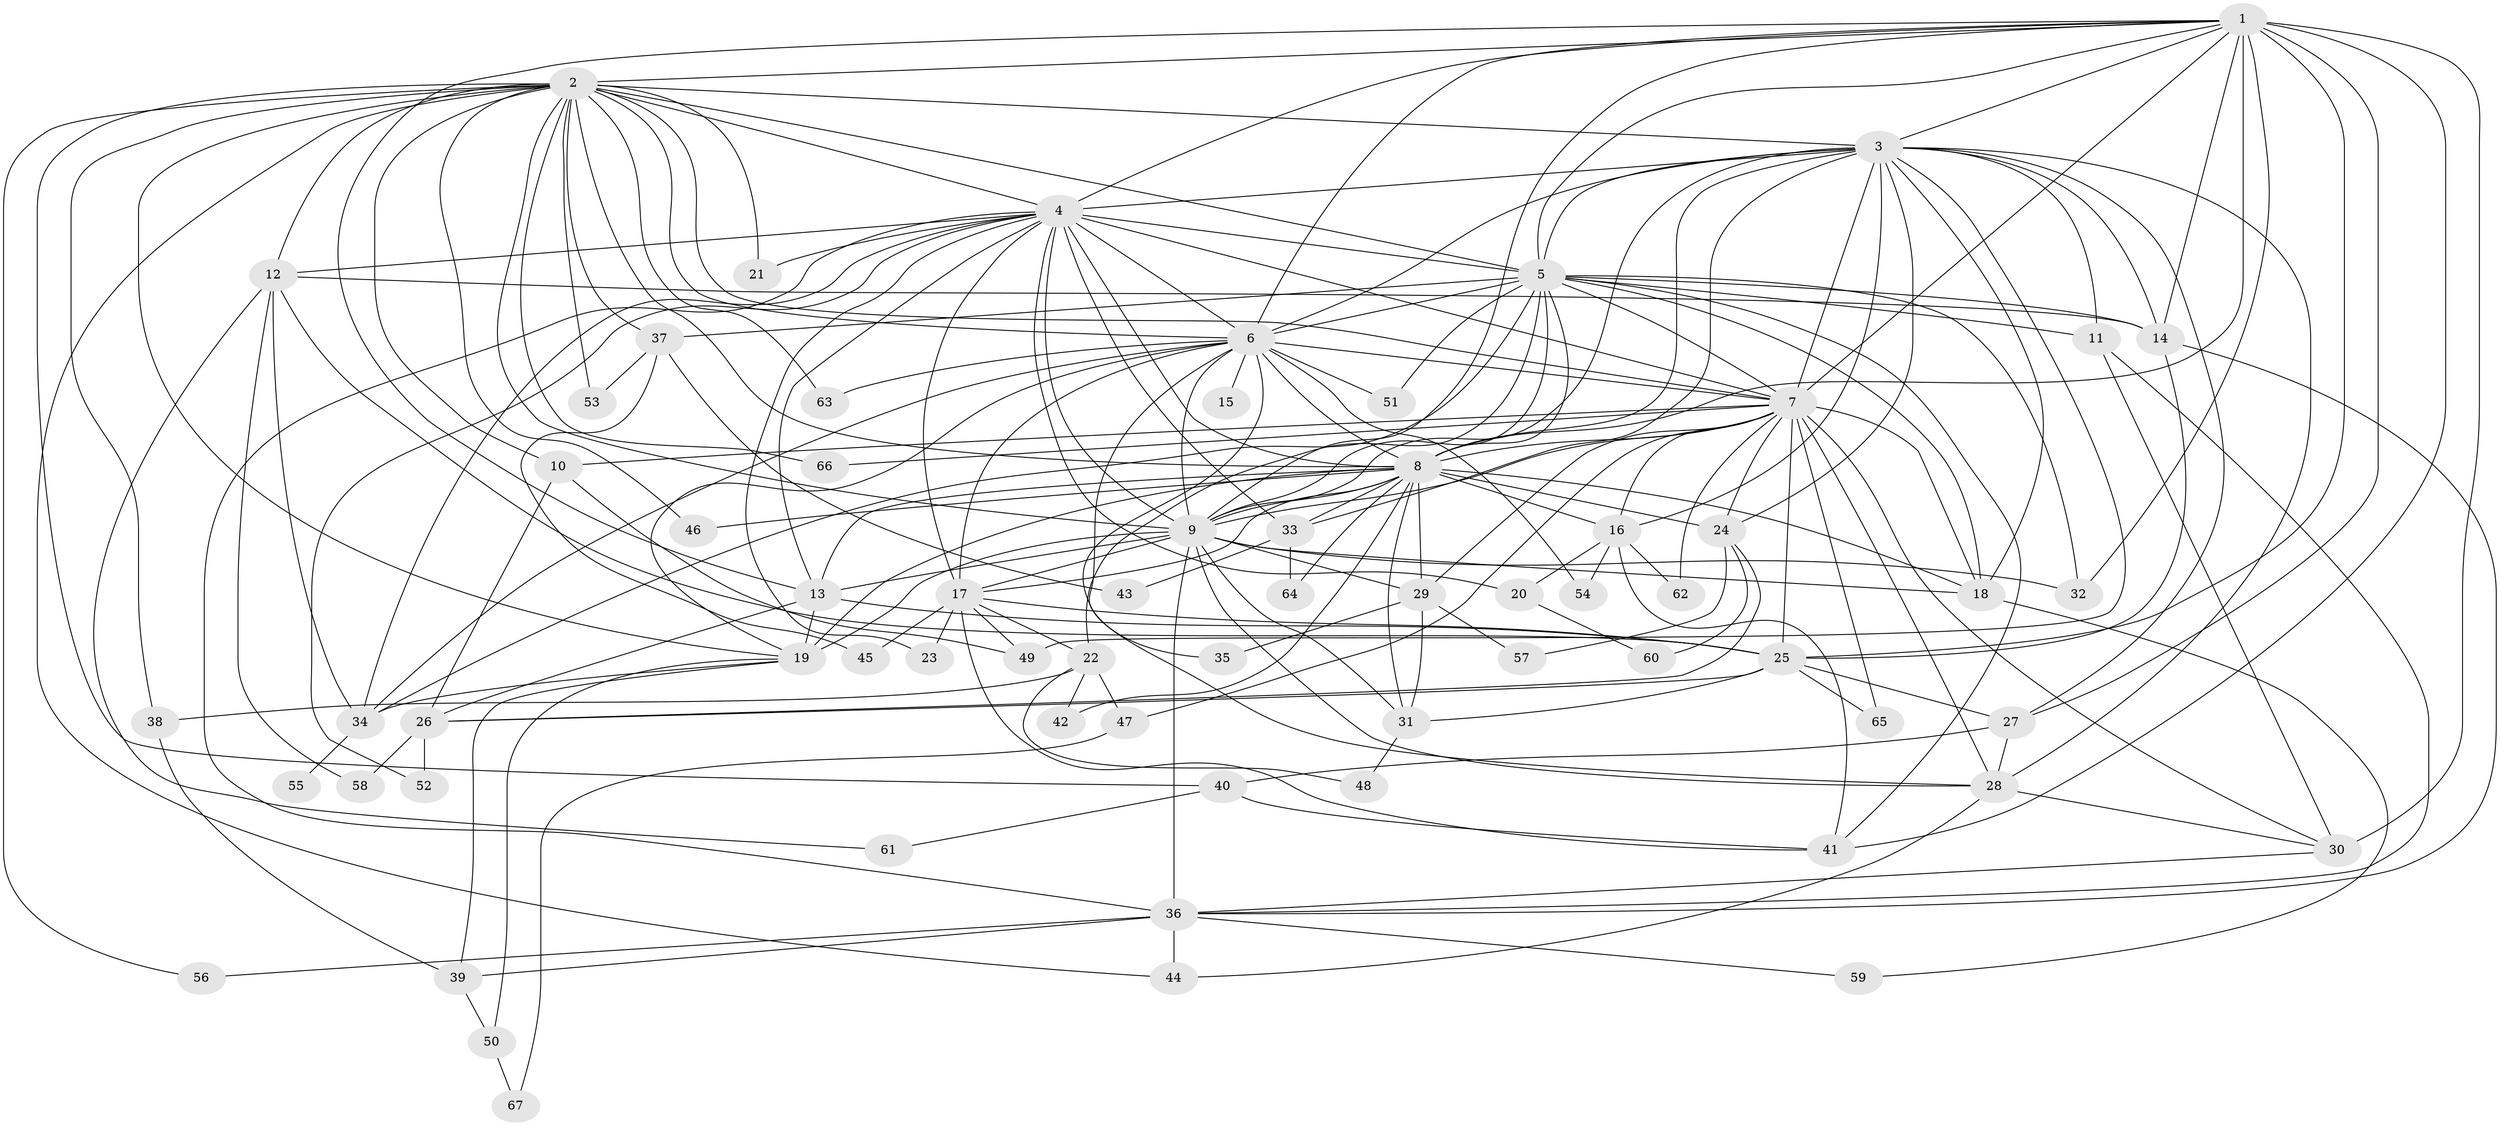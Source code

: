 // original degree distribution, {23: 0.007462686567164179, 24: 0.022388059701492536, 21: 0.022388059701492536, 16: 0.007462686567164179, 26: 0.007462686567164179, 29: 0.007462686567164179, 4: 0.08955223880597014, 2: 0.5298507462686567, 7: 0.022388059701492536, 9: 0.014925373134328358, 3: 0.208955223880597, 6: 0.029850746268656716, 5: 0.029850746268656716}
// Generated by graph-tools (version 1.1) at 2025/35/03/09/25 02:35:08]
// undirected, 67 vertices, 193 edges
graph export_dot {
graph [start="1"]
  node [color=gray90,style=filled];
  1;
  2;
  3;
  4;
  5;
  6;
  7;
  8;
  9;
  10;
  11;
  12;
  13;
  14;
  15;
  16;
  17;
  18;
  19;
  20;
  21;
  22;
  23;
  24;
  25;
  26;
  27;
  28;
  29;
  30;
  31;
  32;
  33;
  34;
  35;
  36;
  37;
  38;
  39;
  40;
  41;
  42;
  43;
  44;
  45;
  46;
  47;
  48;
  49;
  50;
  51;
  52;
  53;
  54;
  55;
  56;
  57;
  58;
  59;
  60;
  61;
  62;
  63;
  64;
  65;
  66;
  67;
  1 -- 2 [weight=1.0];
  1 -- 3 [weight=2.0];
  1 -- 4 [weight=2.0];
  1 -- 5 [weight=1.0];
  1 -- 6 [weight=1.0];
  1 -- 7 [weight=1.0];
  1 -- 8 [weight=1.0];
  1 -- 9 [weight=1.0];
  1 -- 13 [weight=1.0];
  1 -- 14 [weight=1.0];
  1 -- 25 [weight=6.0];
  1 -- 27 [weight=1.0];
  1 -- 30 [weight=2.0];
  1 -- 32 [weight=1.0];
  1 -- 41 [weight=1.0];
  2 -- 3 [weight=2.0];
  2 -- 4 [weight=1.0];
  2 -- 5 [weight=2.0];
  2 -- 6 [weight=1.0];
  2 -- 7 [weight=2.0];
  2 -- 8 [weight=1.0];
  2 -- 9 [weight=1.0];
  2 -- 10 [weight=1.0];
  2 -- 12 [weight=1.0];
  2 -- 19 [weight=1.0];
  2 -- 21 [weight=1.0];
  2 -- 37 [weight=1.0];
  2 -- 38 [weight=1.0];
  2 -- 40 [weight=2.0];
  2 -- 44 [weight=1.0];
  2 -- 46 [weight=1.0];
  2 -- 53 [weight=1.0];
  2 -- 56 [weight=1.0];
  2 -- 63 [weight=1.0];
  2 -- 66 [weight=1.0];
  3 -- 4 [weight=2.0];
  3 -- 5 [weight=2.0];
  3 -- 6 [weight=2.0];
  3 -- 7 [weight=3.0];
  3 -- 8 [weight=2.0];
  3 -- 9 [weight=2.0];
  3 -- 11 [weight=3.0];
  3 -- 14 [weight=5.0];
  3 -- 16 [weight=1.0];
  3 -- 18 [weight=1.0];
  3 -- 24 [weight=1.0];
  3 -- 27 [weight=1.0];
  3 -- 28 [weight=2.0];
  3 -- 33 [weight=1.0];
  3 -- 49 [weight=1.0];
  4 -- 5 [weight=1.0];
  4 -- 6 [weight=1.0];
  4 -- 7 [weight=2.0];
  4 -- 8 [weight=2.0];
  4 -- 9 [weight=1.0];
  4 -- 12 [weight=1.0];
  4 -- 13 [weight=1.0];
  4 -- 17 [weight=1.0];
  4 -- 20 [weight=1.0];
  4 -- 21 [weight=1.0];
  4 -- 23 [weight=1.0];
  4 -- 33 [weight=1.0];
  4 -- 34 [weight=1.0];
  4 -- 36 [weight=1.0];
  4 -- 52 [weight=1.0];
  5 -- 6 [weight=2.0];
  5 -- 7 [weight=2.0];
  5 -- 8 [weight=3.0];
  5 -- 9 [weight=3.0];
  5 -- 11 [weight=1.0];
  5 -- 14 [weight=2.0];
  5 -- 18 [weight=1.0];
  5 -- 22 [weight=1.0];
  5 -- 32 [weight=1.0];
  5 -- 34 [weight=1.0];
  5 -- 37 [weight=1.0];
  5 -- 41 [weight=1.0];
  5 -- 51 [weight=1.0];
  6 -- 7 [weight=1.0];
  6 -- 8 [weight=1.0];
  6 -- 9 [weight=1.0];
  6 -- 15 [weight=1.0];
  6 -- 17 [weight=1.0];
  6 -- 19 [weight=2.0];
  6 -- 28 [weight=1.0];
  6 -- 34 [weight=1.0];
  6 -- 35 [weight=1.0];
  6 -- 51 [weight=1.0];
  6 -- 54 [weight=1.0];
  6 -- 63 [weight=1.0];
  7 -- 8 [weight=1.0];
  7 -- 9 [weight=1.0];
  7 -- 10 [weight=1.0];
  7 -- 16 [weight=1.0];
  7 -- 18 [weight=1.0];
  7 -- 24 [weight=1.0];
  7 -- 25 [weight=1.0];
  7 -- 28 [weight=1.0];
  7 -- 29 [weight=1.0];
  7 -- 30 [weight=1.0];
  7 -- 47 [weight=1.0];
  7 -- 62 [weight=1.0];
  7 -- 65 [weight=1.0];
  7 -- 66 [weight=1.0];
  8 -- 9 [weight=1.0];
  8 -- 13 [weight=1.0];
  8 -- 16 [weight=2.0];
  8 -- 17 [weight=1.0];
  8 -- 18 [weight=1.0];
  8 -- 19 [weight=1.0];
  8 -- 24 [weight=1.0];
  8 -- 29 [weight=1.0];
  8 -- 31 [weight=1.0];
  8 -- 33 [weight=2.0];
  8 -- 42 [weight=1.0];
  8 -- 46 [weight=1.0];
  8 -- 64 [weight=1.0];
  9 -- 13 [weight=1.0];
  9 -- 17 [weight=1.0];
  9 -- 18 [weight=1.0];
  9 -- 19 [weight=8.0];
  9 -- 28 [weight=1.0];
  9 -- 29 [weight=1.0];
  9 -- 31 [weight=1.0];
  9 -- 32 [weight=1.0];
  9 -- 36 [weight=2.0];
  10 -- 26 [weight=1.0];
  10 -- 49 [weight=1.0];
  11 -- 30 [weight=1.0];
  11 -- 36 [weight=1.0];
  12 -- 14 [weight=1.0];
  12 -- 25 [weight=1.0];
  12 -- 34 [weight=1.0];
  12 -- 58 [weight=1.0];
  12 -- 61 [weight=1.0];
  13 -- 19 [weight=2.0];
  13 -- 25 [weight=1.0];
  13 -- 26 [weight=1.0];
  14 -- 25 [weight=1.0];
  14 -- 36 [weight=1.0];
  16 -- 20 [weight=1.0];
  16 -- 41 [weight=1.0];
  16 -- 54 [weight=1.0];
  16 -- 62 [weight=1.0];
  17 -- 22 [weight=1.0];
  17 -- 23 [weight=1.0];
  17 -- 25 [weight=1.0];
  17 -- 41 [weight=1.0];
  17 -- 45 [weight=1.0];
  17 -- 49 [weight=1.0];
  18 -- 59 [weight=1.0];
  19 -- 34 [weight=1.0];
  19 -- 39 [weight=1.0];
  19 -- 50 [weight=1.0];
  20 -- 60 [weight=1.0];
  22 -- 38 [weight=1.0];
  22 -- 42 [weight=1.0];
  22 -- 47 [weight=1.0];
  22 -- 48 [weight=1.0];
  24 -- 26 [weight=1.0];
  24 -- 57 [weight=1.0];
  24 -- 60 [weight=1.0];
  25 -- 26 [weight=1.0];
  25 -- 27 [weight=1.0];
  25 -- 31 [weight=1.0];
  25 -- 65 [weight=1.0];
  26 -- 52 [weight=1.0];
  26 -- 58 [weight=1.0];
  27 -- 28 [weight=1.0];
  27 -- 40 [weight=1.0];
  28 -- 30 [weight=1.0];
  28 -- 44 [weight=1.0];
  29 -- 31 [weight=1.0];
  29 -- 35 [weight=1.0];
  29 -- 57 [weight=1.0];
  30 -- 36 [weight=1.0];
  31 -- 48 [weight=1.0];
  33 -- 43 [weight=1.0];
  33 -- 64 [weight=1.0];
  34 -- 55 [weight=1.0];
  36 -- 39 [weight=1.0];
  36 -- 44 [weight=1.0];
  36 -- 56 [weight=1.0];
  36 -- 59 [weight=1.0];
  37 -- 43 [weight=1.0];
  37 -- 45 [weight=1.0];
  37 -- 53 [weight=1.0];
  38 -- 39 [weight=1.0];
  39 -- 50 [weight=1.0];
  40 -- 41 [weight=1.0];
  40 -- 61 [weight=1.0];
  47 -- 67 [weight=1.0];
  50 -- 67 [weight=1.0];
}
